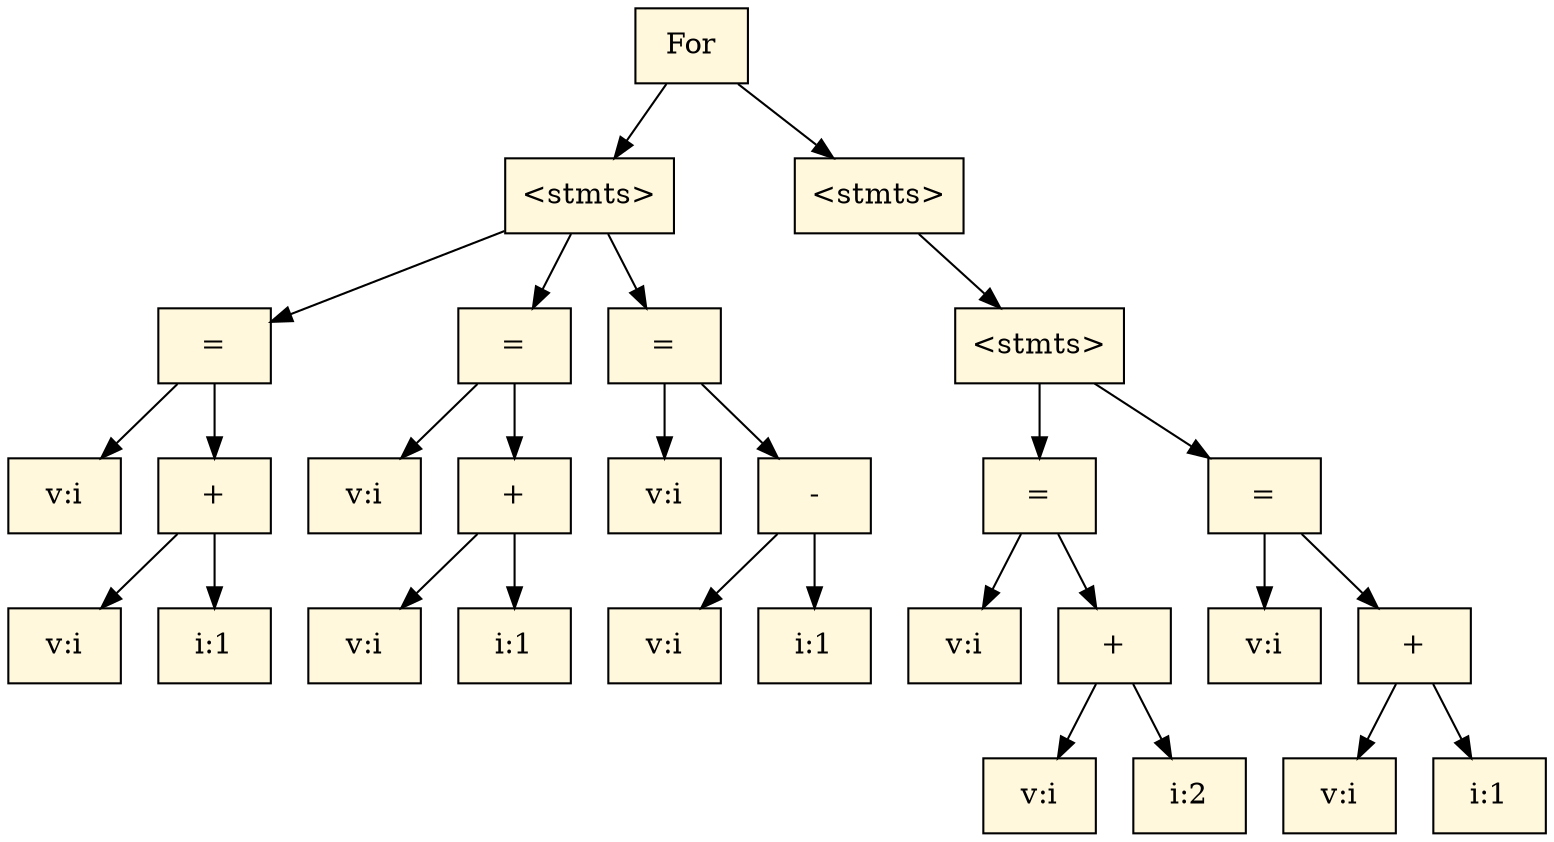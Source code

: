 digraph AST {
node [shape="box",style="filled",fillcolor="cornsilk"]28 [label="For"]
28 -> 15
28 -> 27
15 [label="<stmts>"]
15 -> 4
15 -> 9
15 -> 14
4 [label="="]
4 -> 0
4 -> 3
0 [label="v:i"]
3 [label="+"]
3 -> 1
3 -> 2
1 [label="v:i"]
2 [label="i:1"]
9 [label="="]
9 -> 5
9 -> 8
5 [label="v:i"]
8 [label="+"]
8 -> 6
8 -> 7
6 [label="v:i"]
7 [label="i:1"]
14 [label="="]
14 -> 10
14 -> 13
10 [label="v:i"]
13 [label="-"]
13 -> 11
13 -> 12
11 [label="v:i"]
12 [label="i:1"]
27 [label="<stmts>"]
27 -> 26
26 [label="<stmts>"]
26 -> 20
26 -> 25
20 [label="="]
20 -> 16
20 -> 19
16 [label="v:i"]
19 [label="+"]
19 -> 17
19 -> 18
17 [label="v:i"]
18 [label="i:2"]
25 [label="="]
25 -> 21
25 -> 24
21 [label="v:i"]
24 [label="+"]
24 -> 22
24 -> 23
22 [label="v:i"]
23 [label="i:1"]
}
